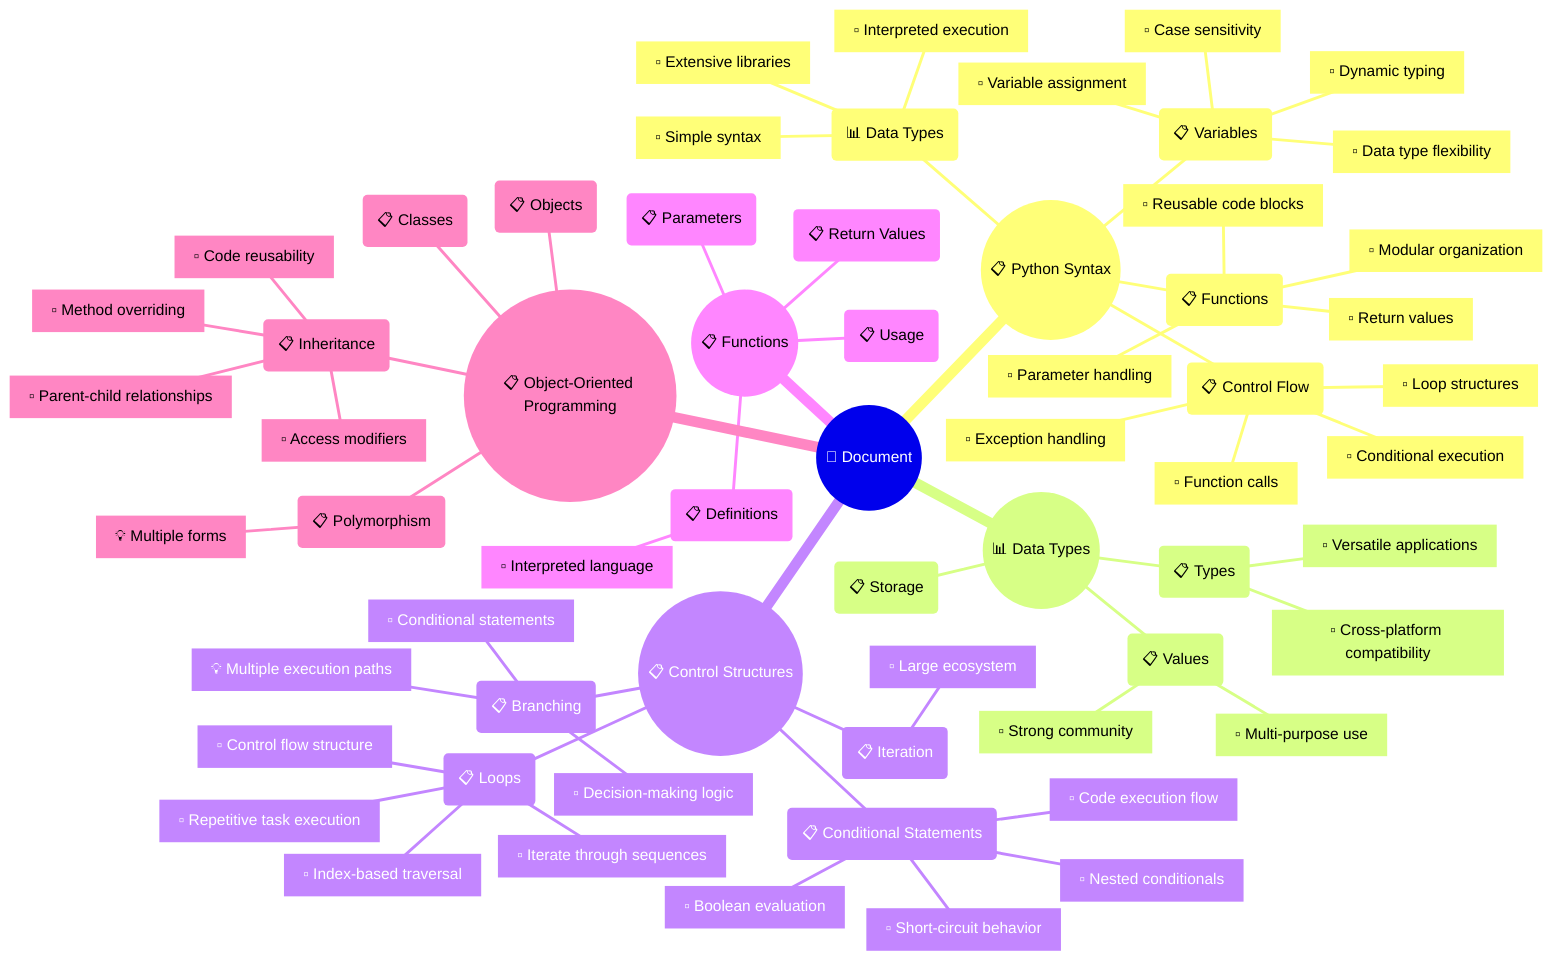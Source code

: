 mindmap
    ((📄 Document))
        ((📋 Python Syntax))
            (📋 Variables)
                [▫️ Variable assignment]
                [▫️ Data type flexibility]
                [▫️ Dynamic typing]
                [▫️ Case sensitivity]
            (📋 Control Flow)
                [▫️ Conditional execution]
                [▫️ Loop structures]
                [▫️ Function calls]
                [▫️ Exception handling]
            (📋 Functions)
                [▫️ Reusable code blocks]
                [▫️ Parameter handling]
                [▫️ Return values]
                [▫️ Modular organization]
            (📊 Data Types)
                [▫️ Simple syntax]
                [▫️ Interpreted execution]
                [▫️ Extensive libraries]
        ((📊 Data Types))
            (📋 Types)
                [▫️ Cross-platform compatibility]
                [▫️ Versatile applications]
            (📋 Values)
                [▫️ Multi-purpose use]
                [▫️ Strong community]
            (📋 Storage)
        ((📋 Control Structures))
            (📋 Conditional Statements)
                [▫️ Boolean evaluation]
                [▫️ Code execution flow]
                [▫️ Nested conditionals]
                [▫️ Short-circuit behavior]
            (📋 Loops)
                [▫️ Iterate through sequences]
                [▫️ Control flow structure]
                [▫️ Repetitive task execution]
                [▫️ Index-based traversal]
            (📋 Branching)
                [💡 Multiple execution paths]
                [▫️ Conditional statements]
                [▫️ Decision-making logic]
            (📋 Iteration)
                [▫️ Large ecosystem]
        ((📋 Functions))
            (📋 Definitions)
                [▫️ Interpreted language]
            (📋 Parameters)
            (📋 Return Values)
            (📋 Usage)
        ((📋 Object-Oriented Programming))
            (📋 Classes)
            (📋 Objects)
            (📋 Inheritance)
                [▫️ Code reusability]
                [▫️ Parent-child relationships]
                [▫️ Method overriding]
                [▫️ Access modifiers]
            (📋 Polymorphism)
                [💡 Multiple forms]